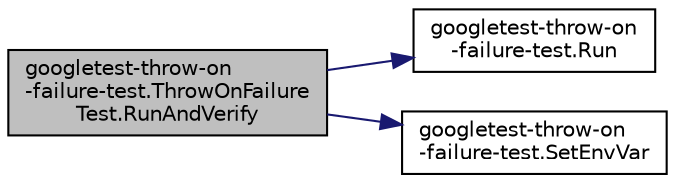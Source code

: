 digraph "googletest-throw-on-failure-test.ThrowOnFailureTest.RunAndVerify"
{
 // LATEX_PDF_SIZE
  bgcolor="transparent";
  edge [fontname="Helvetica",fontsize="10",labelfontname="Helvetica",labelfontsize="10"];
  node [fontname="Helvetica",fontsize="10",shape=record];
  rankdir="LR";
  Node1 [label="googletest-throw-on\l-failure-test.ThrowOnFailure\lTest.RunAndVerify",height=0.2,width=0.4,color="black", fillcolor="grey75", style="filled", fontcolor="black",tooltip=" "];
  Node1 -> Node2 [color="midnightblue",fontsize="10",style="solid",fontname="Helvetica"];
  Node2 [label="googletest-throw-on\l-failure-test.Run",height=0.2,width=0.4,color="black",URL="$namespacegoogletest-throw-on-failure-test.html#a937ab7ba6dcd93d71b1997f2bbfe3804",tooltip=" "];
  Node1 -> Node3 [color="midnightblue",fontsize="10",style="solid",fontname="Helvetica"];
  Node3 [label="googletest-throw-on\l-failure-test.SetEnvVar",height=0.2,width=0.4,color="black",URL="$namespacegoogletest-throw-on-failure-test.html#a2e2bb374a68e4ae1db7c359b8005cbcc",tooltip=" "];
}
